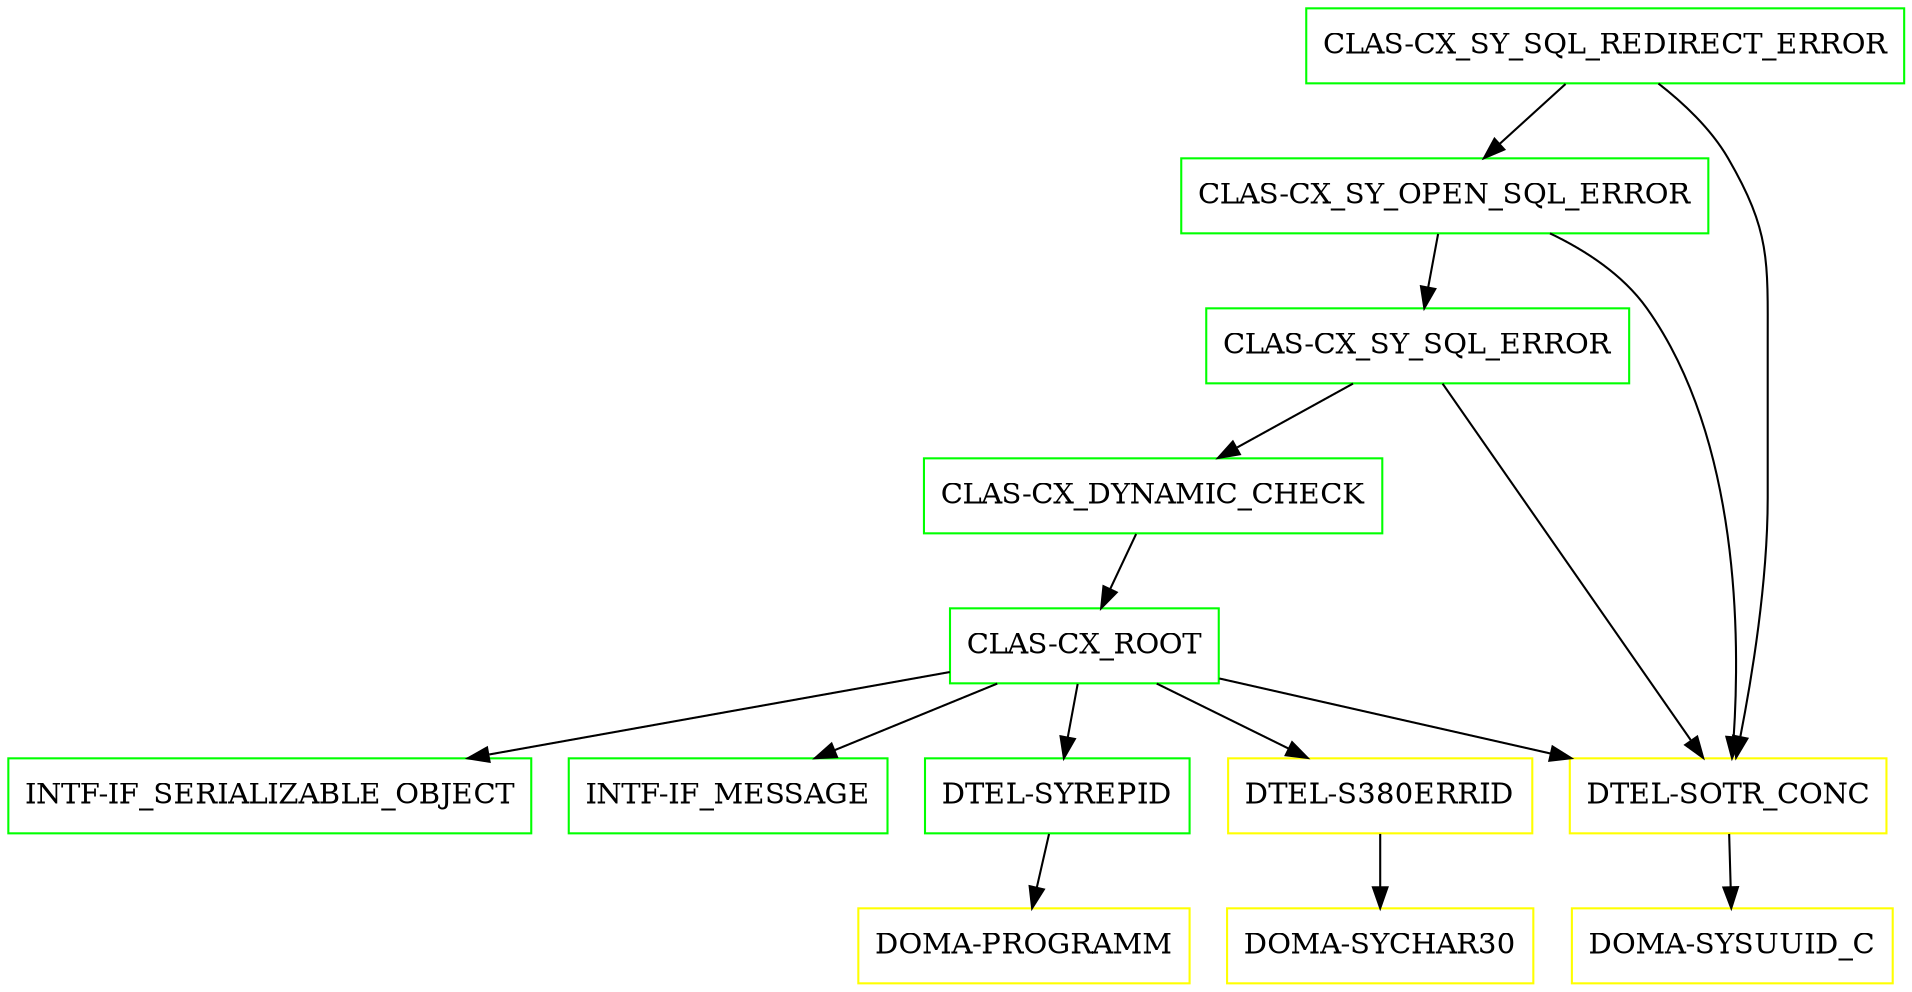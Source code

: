 digraph G {
  "CLAS-CX_SY_SQL_REDIRECT_ERROR" [shape=box,color=green];
  "CLAS-CX_SY_OPEN_SQL_ERROR" [shape=box,color=green,URL="./CLAS_CX_SY_OPEN_SQL_ERROR.html"];
  "CLAS-CX_SY_SQL_ERROR" [shape=box,color=green,URL="./CLAS_CX_SY_SQL_ERROR.html"];
  "CLAS-CX_DYNAMIC_CHECK" [shape=box,color=green,URL="./CLAS_CX_DYNAMIC_CHECK.html"];
  "CLAS-CX_ROOT" [shape=box,color=green,URL="./CLAS_CX_ROOT.html"];
  "INTF-IF_SERIALIZABLE_OBJECT" [shape=box,color=green,URL="./INTF_IF_SERIALIZABLE_OBJECT.html"];
  "INTF-IF_MESSAGE" [shape=box,color=green,URL="./INTF_IF_MESSAGE.html"];
  "DTEL-SYREPID" [shape=box,color=green,URL="./DTEL_SYREPID.html"];
  "DOMA-PROGRAMM" [shape=box,color=yellow,URL="./DOMA_PROGRAMM.html"];
  "DTEL-S380ERRID" [shape=box,color=yellow,URL="./DTEL_S380ERRID.html"];
  "DOMA-SYCHAR30" [shape=box,color=yellow,URL="./DOMA_SYCHAR30.html"];
  "DTEL-SOTR_CONC" [shape=box,color=yellow,URL="./DTEL_SOTR_CONC.html"];
  "DOMA-SYSUUID_C" [shape=box,color=yellow,URL="./DOMA_SYSUUID_C.html"];
  "CLAS-CX_SY_SQL_REDIRECT_ERROR" -> "DTEL-SOTR_CONC";
  "CLAS-CX_SY_SQL_REDIRECT_ERROR" -> "CLAS-CX_SY_OPEN_SQL_ERROR";
  "CLAS-CX_SY_OPEN_SQL_ERROR" -> "DTEL-SOTR_CONC";
  "CLAS-CX_SY_OPEN_SQL_ERROR" -> "CLAS-CX_SY_SQL_ERROR";
  "CLAS-CX_SY_SQL_ERROR" -> "DTEL-SOTR_CONC";
  "CLAS-CX_SY_SQL_ERROR" -> "CLAS-CX_DYNAMIC_CHECK";
  "CLAS-CX_DYNAMIC_CHECK" -> "CLAS-CX_ROOT";
  "CLAS-CX_ROOT" -> "DTEL-SOTR_CONC";
  "CLAS-CX_ROOT" -> "DTEL-S380ERRID";
  "CLAS-CX_ROOT" -> "DTEL-SYREPID";
  "CLAS-CX_ROOT" -> "INTF-IF_MESSAGE";
  "CLAS-CX_ROOT" -> "INTF-IF_SERIALIZABLE_OBJECT";
  "DTEL-SYREPID" -> "DOMA-PROGRAMM";
  "DTEL-S380ERRID" -> "DOMA-SYCHAR30";
  "DTEL-SOTR_CONC" -> "DOMA-SYSUUID_C";
}
